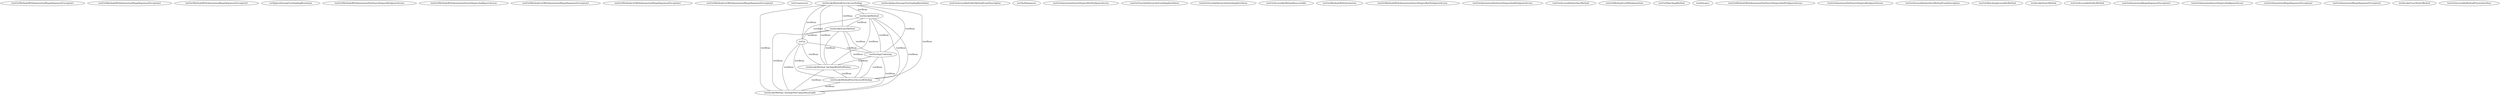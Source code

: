 digraph G {
testGetMethodsWithAnnotationIllegalArgumentException1;
testGetMethodsWithAnnotationIllegalArgumentException2;
testGetMethodsWithAnnotationIllegalArgumentException3;
verifyJavaVarargsOverloadingResolution;
testGetMethodsWithAnnotationNotSearchSupersButIgnoreAccess;
testGetMethodsWithAnnotationSearchSupersAndIgnoreAccess;
testGetMethodsListWithAnnotationIllegalArgumentException3;
testGetMethodsListWithAnnotationIllegalArgumentException1;
testGetMethodsListWithAnnotationIllegalArgumentException2;
testConstructor;
testInvokeMethodForceAccessNoArgs;
testInvokeJavaVarargsOverloadingResolution;
testGetAccessiblePublicMethodFromDescription;
testInvokeMethod;
testNullArgument;
testGetAnnotationSearchSupersButNotIgnoreAccess;
testGetOverrideHierarchyExcludingInterfaces;
testInvokeExactMethod;
testGetOverrideHierarchyIncludingInterfaces;
testGetAccessibleMethodInaccessible;
testGetMethodsWithAnnotation;
setUp;
testGetMethodsWithAnnotationSearchSupersButNotIgnoreAccess;
testGetAnnotationNotSearchSupersAndNotIgnoreAccess;
testVarArgsUnboxing;
testGetAccessibleInterfaceMethod;
testGetMethodsListWithAnnotation;
testGetMatchingMethod;
testInvokeMethod_VarArgsWithNullValues;
testDistance;
testInvokeMethodForceAccessWithArgs;
testGetMethodsWithAnnotationNotSearchSupersAndNotIgnoreAccess;
testGetAnnotationNotSearchSupersButIgnoreAccess;
testInvokeMethod_VarArgsNotUniqueResolvable;
testGetAccessibleInterfaceMethodFromDescription;
testGetMatchingAccessibleMethod;
testInvokeStaticMethod;
testGetAccessiblePublicMethod;
testGetAnnotationIllegalArgumentException3;
testGetAnnotationSearchSupersAndIgnoreAccess;
testGetAnnotationIllegalArgumentException2;
testGetAnnotationIllegalArgumentException1;
testInvokeExactStaticMethod;
testGetAccessibleMethodPrivateInterface;
testInvokeMethod -> testInvokeMethod_VarArgsWithNullValues [label=" testBean", dir=none];
testInvokeMethod -> testInvokeMethodForceAccessWithArgs [label=" testBean", dir=none];
testInvokeMethod -> testInvokeExactMethod [label=" testBean", dir=none];
testInvokeMethod -> testInvokeMethod_VarArgsNotUniqueResolvable [label=" testBean", dir=none];
testInvokeMethod -> setUp [label=" testBean", dir=none];
testInvokeMethod -> testVarArgsUnboxing [label=" testBean", dir=none];
testInvokeMethod_VarArgsWithNullValues -> testInvokeMethodForceAccessWithArgs [label=" testBean", dir=none];
testInvokeMethod_VarArgsWithNullValues -> testInvokeMethod_VarArgsNotUniqueResolvable [label=" testBean", dir=none];
testInvokeMethodForceAccessWithArgs -> testInvokeMethod_VarArgsNotUniqueResolvable [label=" testBean", dir=none];
testInvokeExactMethod -> testInvokeMethod_VarArgsWithNullValues [label=" testBean", dir=none];
testInvokeExactMethod -> testInvokeMethodForceAccessWithArgs [label=" testBean", dir=none];
testInvokeExactMethod -> testInvokeMethod_VarArgsNotUniqueResolvable [label=" testBean", dir=none];
testInvokeExactMethod -> setUp [label=" testBean", dir=none];
testInvokeExactMethod -> testVarArgsUnboxing [label=" testBean", dir=none];
setUp -> testInvokeMethod_VarArgsWithNullValues [label=" testBean", dir=none];
setUp -> testInvokeMethodForceAccessWithArgs [label=" testBean", dir=none];
setUp -> testInvokeMethod_VarArgsNotUniqueResolvable [label=" testBean", dir=none];
setUp -> testVarArgsUnboxing [label=" testBean", dir=none];
testVarArgsUnboxing -> testInvokeMethod_VarArgsWithNullValues [label=" testBean", dir=none];
testVarArgsUnboxing -> testInvokeMethodForceAccessWithArgs [label=" testBean", dir=none];
testVarArgsUnboxing -> testInvokeMethod_VarArgsNotUniqueResolvable [label=" testBean", dir=none];
testInvokeMethodForceAccessNoArgs -> testInvokeMethod [label=" testBean", dir=none];
testInvokeMethodForceAccessNoArgs -> testInvokeMethod_VarArgsWithNullValues [label=" testBean", dir=none];
testInvokeMethodForceAccessNoArgs -> testInvokeMethodForceAccessWithArgs [label=" testBean", dir=none];
testInvokeMethodForceAccessNoArgs -> testInvokeExactMethod [label=" testBean", dir=none];
testInvokeMethodForceAccessNoArgs -> testInvokeMethod_VarArgsNotUniqueResolvable [label=" testBean", dir=none];
testInvokeMethodForceAccessNoArgs -> setUp [label=" testBean", dir=none];
testInvokeMethodForceAccessNoArgs -> testVarArgsUnboxing [label=" testBean", dir=none];
}